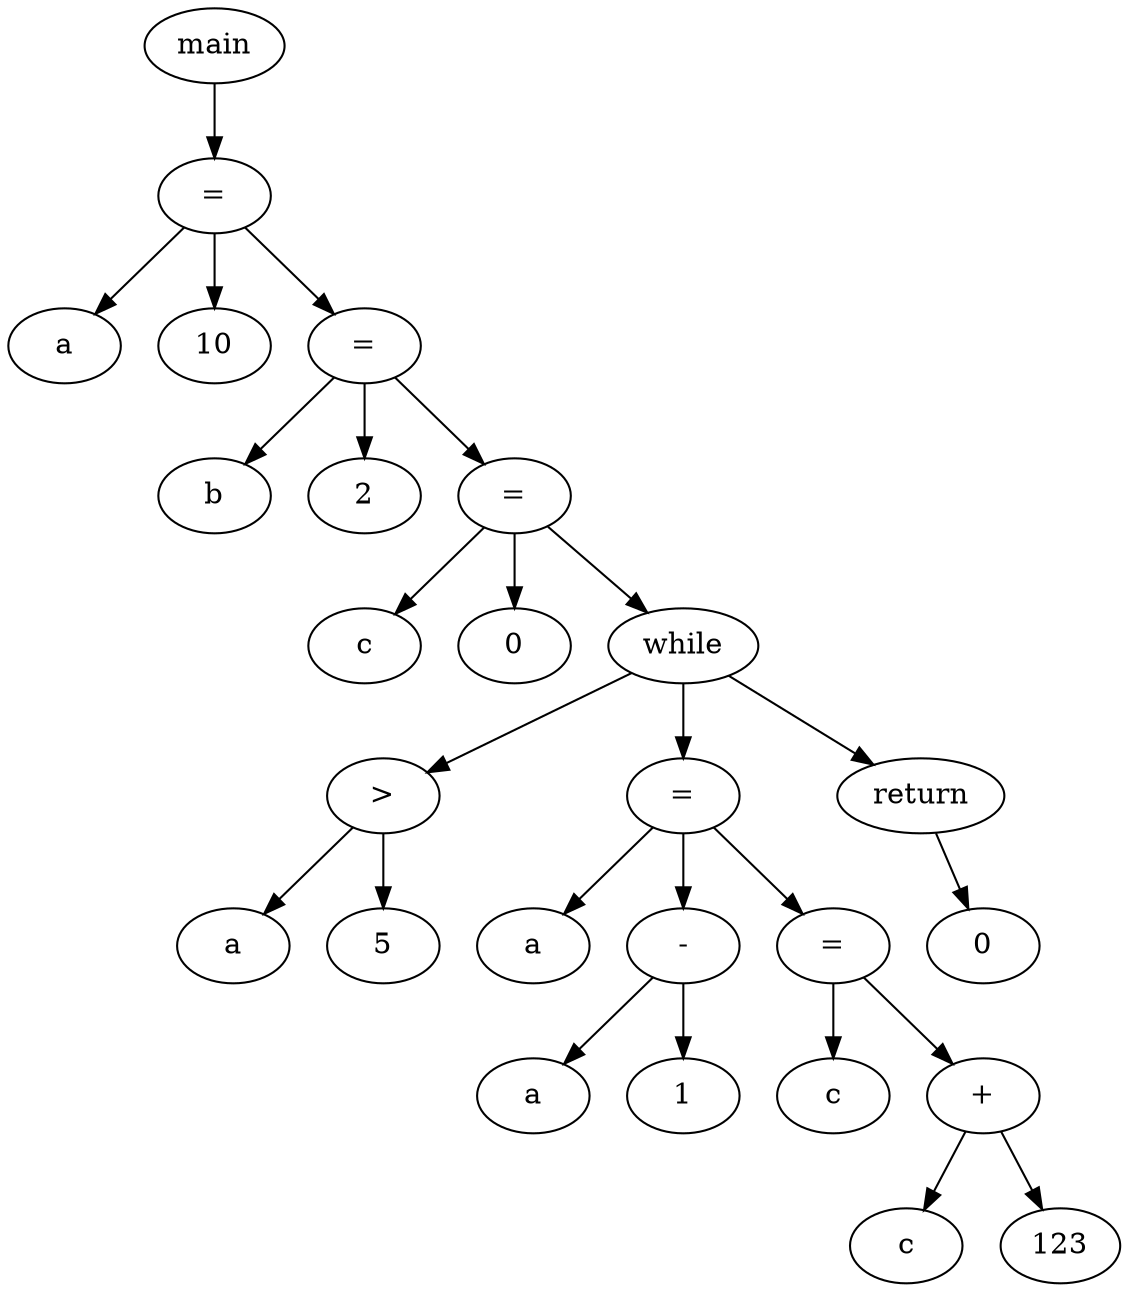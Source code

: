 digraph grafo {
  207242256 [ label="main" ];
  207242256 -> 207244608;
  207244608 [ label="=" ];
  207244608 -> 207244688;
  207244688 [ label="a" ];
  207244608 -> 207243248;
  207243248 [ label="10" ];
  207244608 -> 207245456;
  207245456 [ label="=" ];
  207245456 -> 207245536;
  207245536 [ label="b" ];
  207245456 -> 207245136;
  207245136 [ label="2" ];
  207245456 -> 207246304;
  207246304 [ label="=" ];
  207246304 -> 207246384;
  207246384 [ label="c" ];
  207246304 -> 207245984;
  207245984 [ label="0" ];
  207246304 -> 207251024;
  207251024 [ label="while" ];
  207251024 -> 207247408;
  207247408 [ label=">" ];
  207247408 -> 207246736;
  207246736 [ label="a" ];
  207247408 -> 207247088;
  207247088 [ label="5" ];
  207251024 -> 207249104;
  207249104 [ label="=" ];
  207249104 -> 207249184;
  207249184 [ label="a" ];
  207249104 -> 207248720;
  207248720 [ label="-" ];
  207248720 -> 207248048;
  207248048 [ label="a" ];
  207248720 -> 207248400;
  207248400 [ label="1" ];
  207249104 -> 207250688;
  207250688 [ label="=" ];
  207250688 -> 207250768;
  207250768 [ label="c" ];
  207250688 -> 207250304;
  207250304 [ label="+" ];
  207250304 -> 207249632;
  207249632 [ label="c" ];
  207250304 -> 207249984;
  207249984 [ label="123" ];
  207251024 -> 207252368;
  207252368 [ label="return" ];
  207252368 -> 207252048;
  207252048 [ label="0" ];
}
